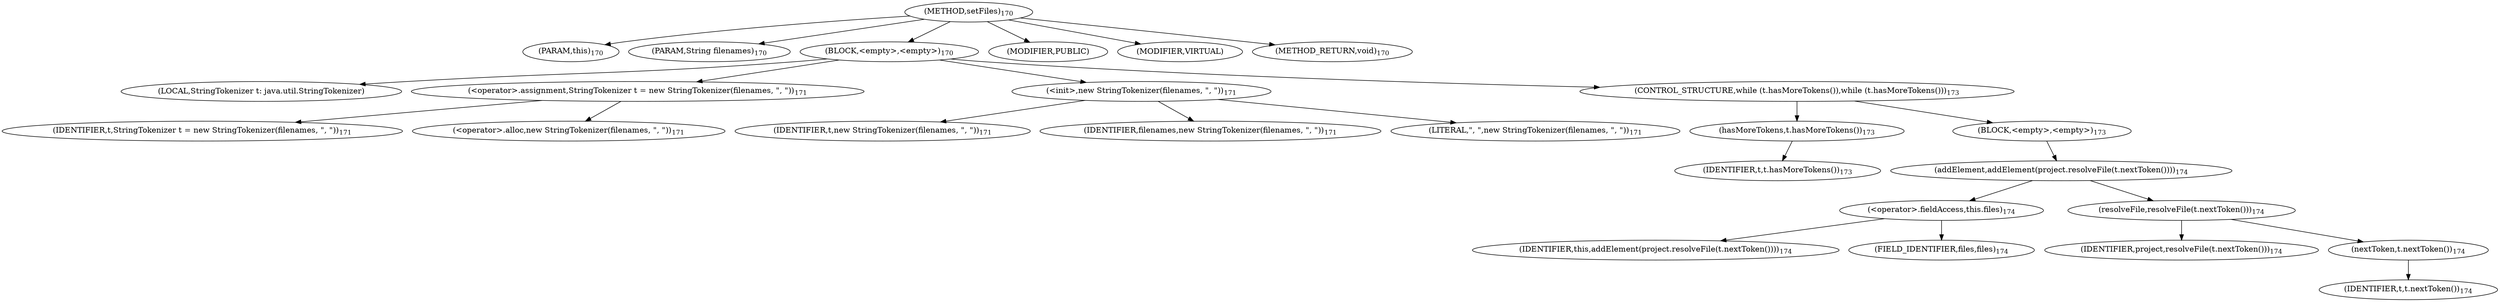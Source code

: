digraph "setFiles" {  
"114" [label = <(METHOD,setFiles)<SUB>170</SUB>> ]
"115" [label = <(PARAM,this)<SUB>170</SUB>> ]
"116" [label = <(PARAM,String filenames)<SUB>170</SUB>> ]
"117" [label = <(BLOCK,&lt;empty&gt;,&lt;empty&gt;)<SUB>170</SUB>> ]
"14" [label = <(LOCAL,StringTokenizer t: java.util.StringTokenizer)> ]
"118" [label = <(&lt;operator&gt;.assignment,StringTokenizer t = new StringTokenizer(filenames, &quot;, &quot;))<SUB>171</SUB>> ]
"119" [label = <(IDENTIFIER,t,StringTokenizer t = new StringTokenizer(filenames, &quot;, &quot;))<SUB>171</SUB>> ]
"120" [label = <(&lt;operator&gt;.alloc,new StringTokenizer(filenames, &quot;, &quot;))<SUB>171</SUB>> ]
"121" [label = <(&lt;init&gt;,new StringTokenizer(filenames, &quot;, &quot;))<SUB>171</SUB>> ]
"13" [label = <(IDENTIFIER,t,new StringTokenizer(filenames, &quot;, &quot;))<SUB>171</SUB>> ]
"122" [label = <(IDENTIFIER,filenames,new StringTokenizer(filenames, &quot;, &quot;))<SUB>171</SUB>> ]
"123" [label = <(LITERAL,&quot;, &quot;,new StringTokenizer(filenames, &quot;, &quot;))<SUB>171</SUB>> ]
"124" [label = <(CONTROL_STRUCTURE,while (t.hasMoreTokens()),while (t.hasMoreTokens()))<SUB>173</SUB>> ]
"125" [label = <(hasMoreTokens,t.hasMoreTokens())<SUB>173</SUB>> ]
"126" [label = <(IDENTIFIER,t,t.hasMoreTokens())<SUB>173</SUB>> ]
"127" [label = <(BLOCK,&lt;empty&gt;,&lt;empty&gt;)<SUB>173</SUB>> ]
"128" [label = <(addElement,addElement(project.resolveFile(t.nextToken())))<SUB>174</SUB>> ]
"129" [label = <(&lt;operator&gt;.fieldAccess,this.files)<SUB>174</SUB>> ]
"130" [label = <(IDENTIFIER,this,addElement(project.resolveFile(t.nextToken())))<SUB>174</SUB>> ]
"131" [label = <(FIELD_IDENTIFIER,files,files)<SUB>174</SUB>> ]
"132" [label = <(resolveFile,resolveFile(t.nextToken()))<SUB>174</SUB>> ]
"133" [label = <(IDENTIFIER,project,resolveFile(t.nextToken()))<SUB>174</SUB>> ]
"134" [label = <(nextToken,t.nextToken())<SUB>174</SUB>> ]
"135" [label = <(IDENTIFIER,t,t.nextToken())<SUB>174</SUB>> ]
"136" [label = <(MODIFIER,PUBLIC)> ]
"137" [label = <(MODIFIER,VIRTUAL)> ]
"138" [label = <(METHOD_RETURN,void)<SUB>170</SUB>> ]
  "114" -> "115" 
  "114" -> "116" 
  "114" -> "117" 
  "114" -> "136" 
  "114" -> "137" 
  "114" -> "138" 
  "117" -> "14" 
  "117" -> "118" 
  "117" -> "121" 
  "117" -> "124" 
  "118" -> "119" 
  "118" -> "120" 
  "121" -> "13" 
  "121" -> "122" 
  "121" -> "123" 
  "124" -> "125" 
  "124" -> "127" 
  "125" -> "126" 
  "127" -> "128" 
  "128" -> "129" 
  "128" -> "132" 
  "129" -> "130" 
  "129" -> "131" 
  "132" -> "133" 
  "132" -> "134" 
  "134" -> "135" 
}
